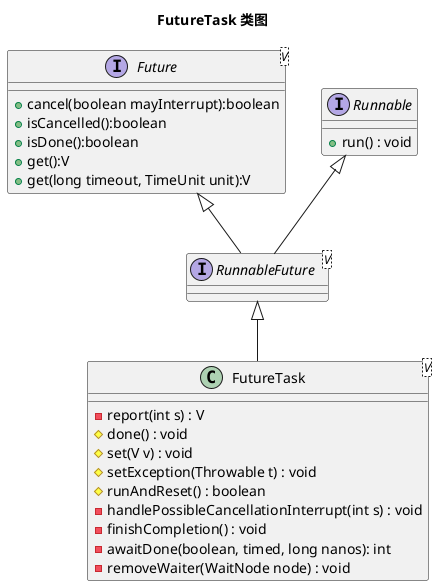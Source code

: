 ```
@startuml
Title "FutureTask 类图"
interface Future<V>
interface Runnable
interface RunnableFuture<V>
class FutureTask<V>
Future <|-- RunnableFuture
Runnable <|-- RunnableFuture
RunnableFuture <|-- FutureTask

interface Future<V>{
+ cancel(boolean mayInterrupt):boolean
+ isCancelled():boolean
+ isDone():boolean
+ get():V
+ get(long timeout, TimeUnit unit):V
}

interface Runnable{
+ run() : void
}

class FutureTask<V>{
- report(int s) : V
# done() : void
# set(V v) : void
# setException(Throwable t) : void
# runAndReset() : boolean
- handlePossibleCancellationInterrupt(int s) : void
- finishCompletion() : void
- awaitDone(boolean, timed, long nanos): int
- removeWaiter(WaitNode node) : void
}
@enduml
```
